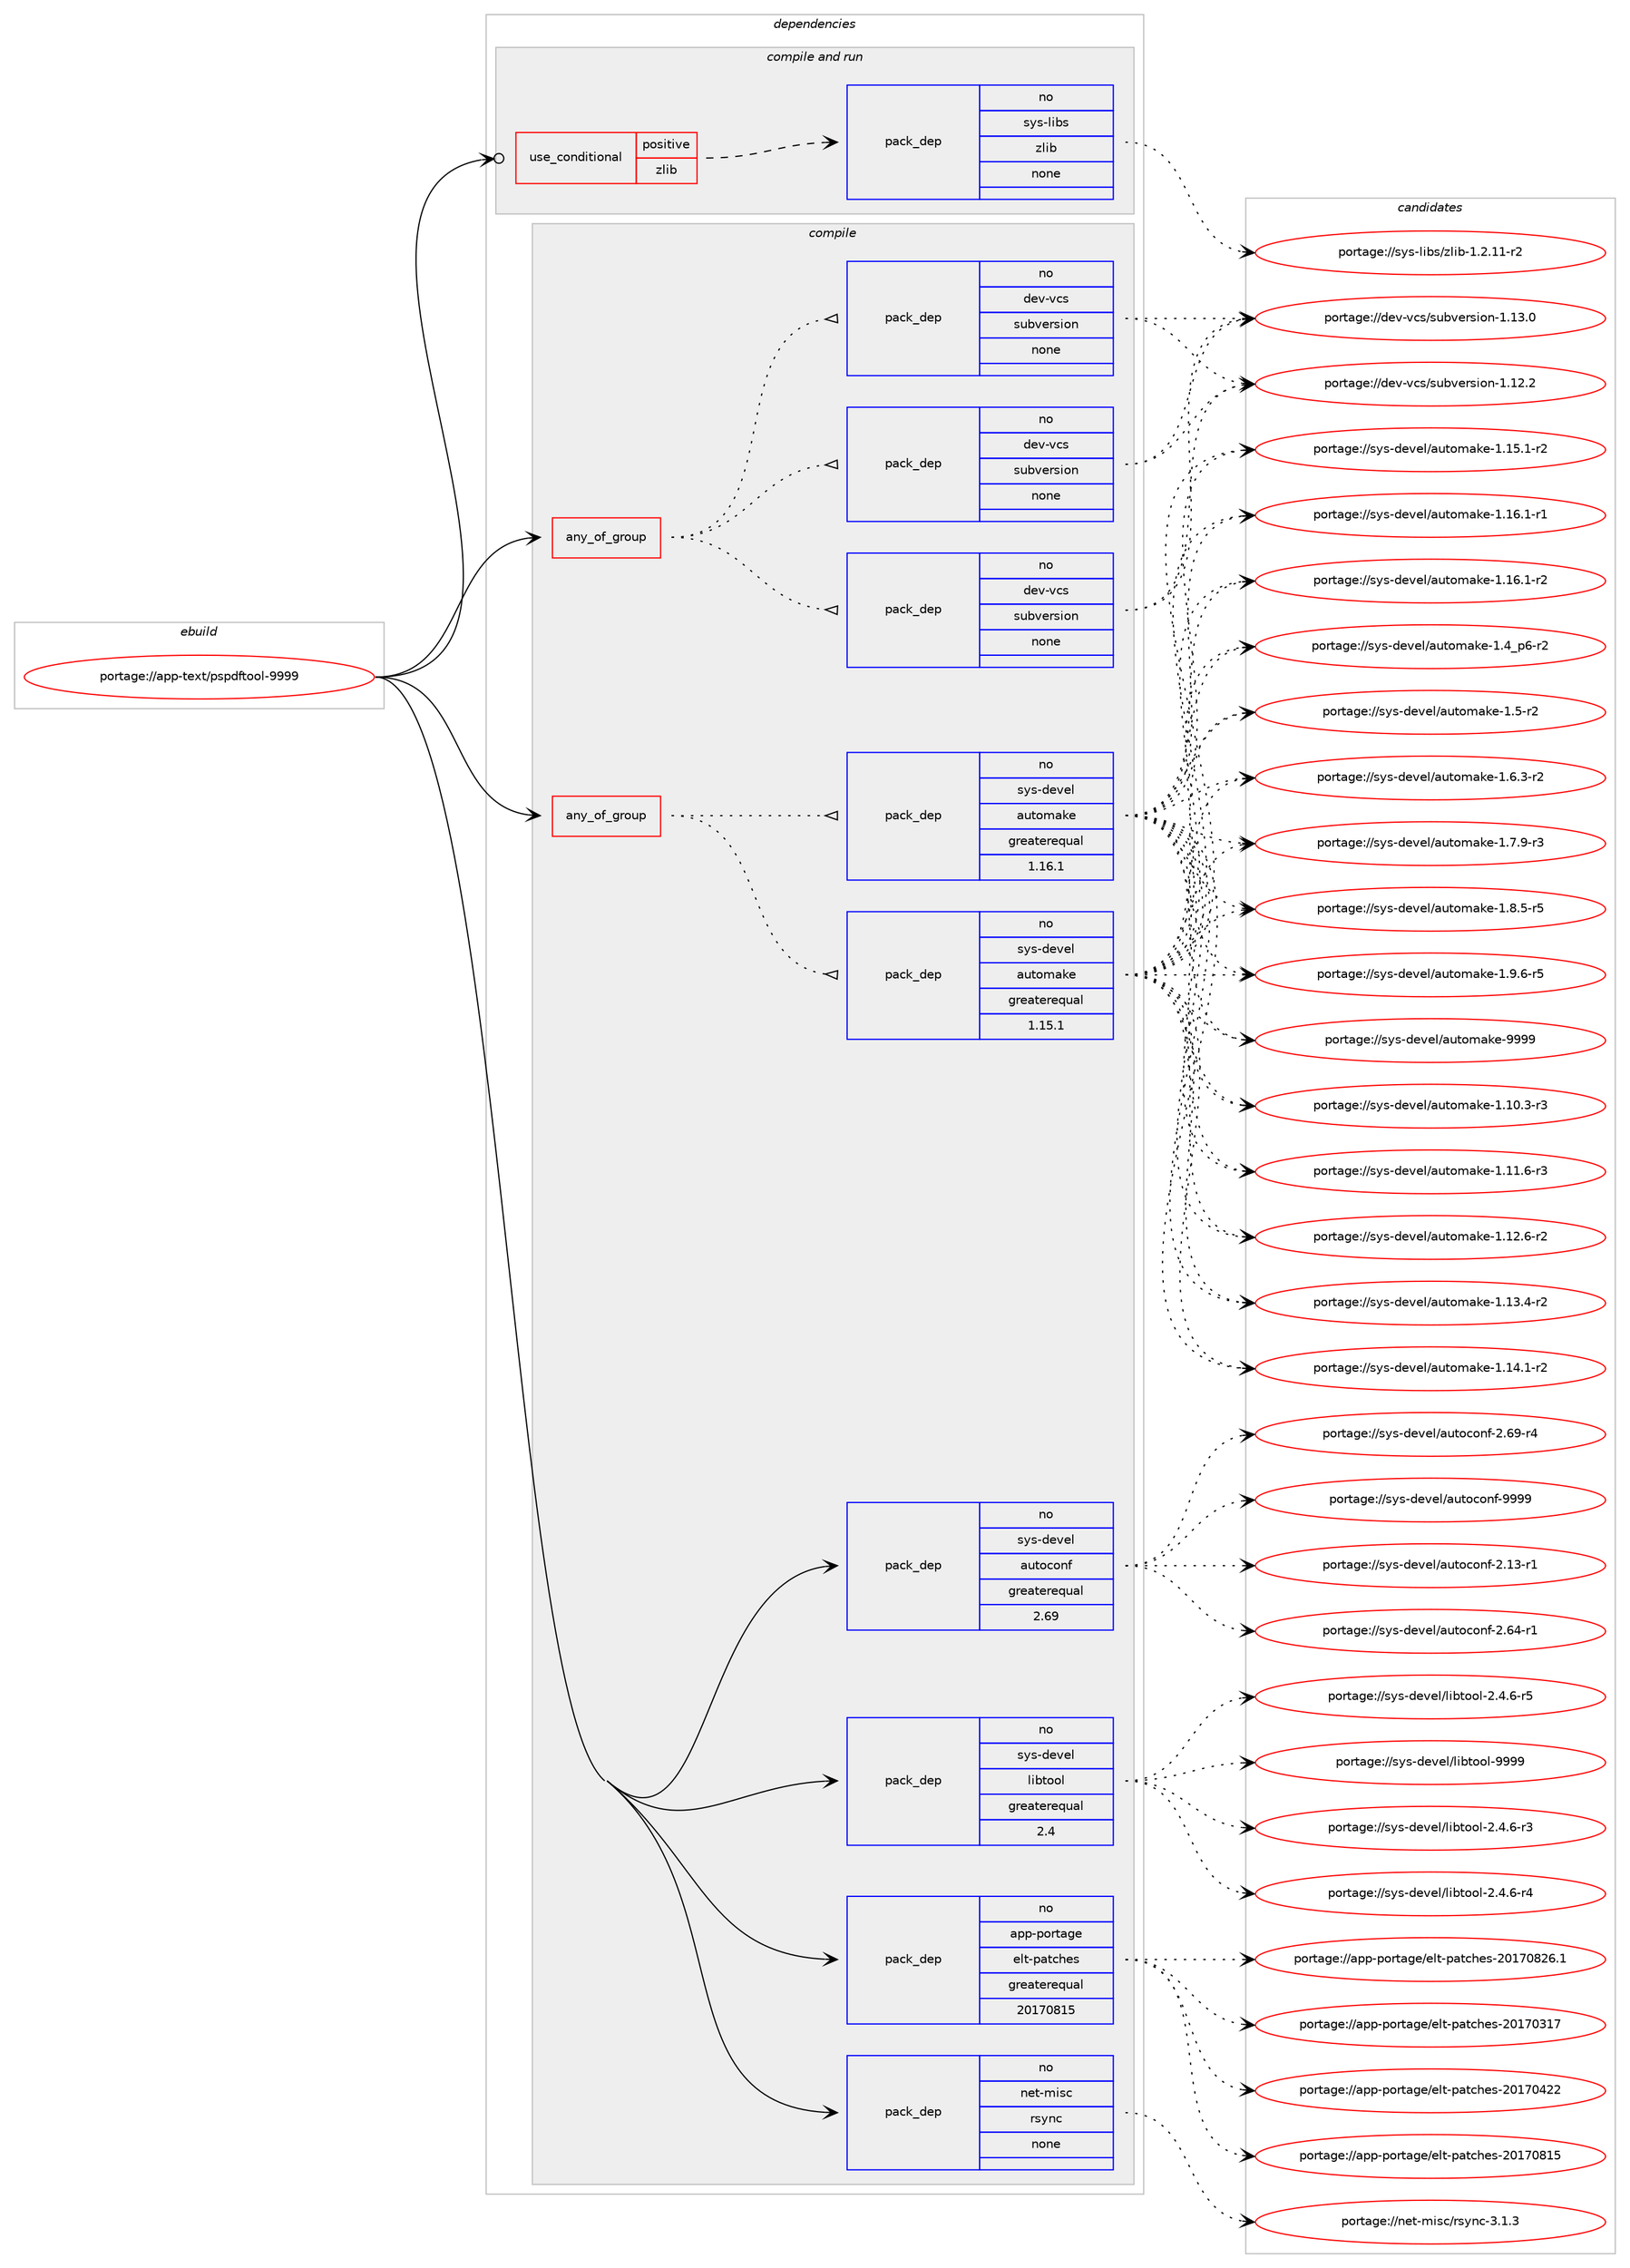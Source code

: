 digraph prolog {

# *************
# Graph options
# *************

newrank=true;
concentrate=true;
compound=true;
graph [rankdir=LR,fontname=Helvetica,fontsize=10,ranksep=1.5];#, ranksep=2.5, nodesep=0.2];
edge  [arrowhead=vee];
node  [fontname=Helvetica,fontsize=10];

# **********
# The ebuild
# **********

subgraph cluster_leftcol {
color=gray;
rank=same;
label=<<i>ebuild</i>>;
id [label="portage://app-text/pspdftool-9999", color=red, width=4, href="../app-text/pspdftool-9999.svg"];
}

# ****************
# The dependencies
# ****************

subgraph cluster_midcol {
color=gray;
label=<<i>dependencies</i>>;
subgraph cluster_compile {
fillcolor="#eeeeee";
style=filled;
label=<<i>compile</i>>;
subgraph any791 {
dependency47134 [label=<<TABLE BORDER="0" CELLBORDER="1" CELLSPACING="0" CELLPADDING="4"><TR><TD CELLPADDING="10">any_of_group</TD></TR></TABLE>>, shape=none, color=red];subgraph pack35047 {
dependency47135 [label=<<TABLE BORDER="0" CELLBORDER="1" CELLSPACING="0" CELLPADDING="4" WIDTH="220"><TR><TD ROWSPAN="6" CELLPADDING="30">pack_dep</TD></TR><TR><TD WIDTH="110">no</TD></TR><TR><TD>dev-vcs</TD></TR><TR><TD>subversion</TD></TR><TR><TD>none</TD></TR><TR><TD></TD></TR></TABLE>>, shape=none, color=blue];
}
dependency47134:e -> dependency47135:w [weight=20,style="dotted",arrowhead="oinv"];
subgraph pack35048 {
dependency47136 [label=<<TABLE BORDER="0" CELLBORDER="1" CELLSPACING="0" CELLPADDING="4" WIDTH="220"><TR><TD ROWSPAN="6" CELLPADDING="30">pack_dep</TD></TR><TR><TD WIDTH="110">no</TD></TR><TR><TD>dev-vcs</TD></TR><TR><TD>subversion</TD></TR><TR><TD>none</TD></TR><TR><TD></TD></TR></TABLE>>, shape=none, color=blue];
}
dependency47134:e -> dependency47136:w [weight=20,style="dotted",arrowhead="oinv"];
subgraph pack35049 {
dependency47137 [label=<<TABLE BORDER="0" CELLBORDER="1" CELLSPACING="0" CELLPADDING="4" WIDTH="220"><TR><TD ROWSPAN="6" CELLPADDING="30">pack_dep</TD></TR><TR><TD WIDTH="110">no</TD></TR><TR><TD>dev-vcs</TD></TR><TR><TD>subversion</TD></TR><TR><TD>none</TD></TR><TR><TD></TD></TR></TABLE>>, shape=none, color=blue];
}
dependency47134:e -> dependency47137:w [weight=20,style="dotted",arrowhead="oinv"];
}
id:e -> dependency47134:w [weight=20,style="solid",arrowhead="vee"];
subgraph any792 {
dependency47138 [label=<<TABLE BORDER="0" CELLBORDER="1" CELLSPACING="0" CELLPADDING="4"><TR><TD CELLPADDING="10">any_of_group</TD></TR></TABLE>>, shape=none, color=red];subgraph pack35050 {
dependency47139 [label=<<TABLE BORDER="0" CELLBORDER="1" CELLSPACING="0" CELLPADDING="4" WIDTH="220"><TR><TD ROWSPAN="6" CELLPADDING="30">pack_dep</TD></TR><TR><TD WIDTH="110">no</TD></TR><TR><TD>sys-devel</TD></TR><TR><TD>automake</TD></TR><TR><TD>greaterequal</TD></TR><TR><TD>1.16.1</TD></TR></TABLE>>, shape=none, color=blue];
}
dependency47138:e -> dependency47139:w [weight=20,style="dotted",arrowhead="oinv"];
subgraph pack35051 {
dependency47140 [label=<<TABLE BORDER="0" CELLBORDER="1" CELLSPACING="0" CELLPADDING="4" WIDTH="220"><TR><TD ROWSPAN="6" CELLPADDING="30">pack_dep</TD></TR><TR><TD WIDTH="110">no</TD></TR><TR><TD>sys-devel</TD></TR><TR><TD>automake</TD></TR><TR><TD>greaterequal</TD></TR><TR><TD>1.15.1</TD></TR></TABLE>>, shape=none, color=blue];
}
dependency47138:e -> dependency47140:w [weight=20,style="dotted",arrowhead="oinv"];
}
id:e -> dependency47138:w [weight=20,style="solid",arrowhead="vee"];
subgraph pack35052 {
dependency47141 [label=<<TABLE BORDER="0" CELLBORDER="1" CELLSPACING="0" CELLPADDING="4" WIDTH="220"><TR><TD ROWSPAN="6" CELLPADDING="30">pack_dep</TD></TR><TR><TD WIDTH="110">no</TD></TR><TR><TD>app-portage</TD></TR><TR><TD>elt-patches</TD></TR><TR><TD>greaterequal</TD></TR><TR><TD>20170815</TD></TR></TABLE>>, shape=none, color=blue];
}
id:e -> dependency47141:w [weight=20,style="solid",arrowhead="vee"];
subgraph pack35053 {
dependency47142 [label=<<TABLE BORDER="0" CELLBORDER="1" CELLSPACING="0" CELLPADDING="4" WIDTH="220"><TR><TD ROWSPAN="6" CELLPADDING="30">pack_dep</TD></TR><TR><TD WIDTH="110">no</TD></TR><TR><TD>net-misc</TD></TR><TR><TD>rsync</TD></TR><TR><TD>none</TD></TR><TR><TD></TD></TR></TABLE>>, shape=none, color=blue];
}
id:e -> dependency47142:w [weight=20,style="solid",arrowhead="vee"];
subgraph pack35054 {
dependency47143 [label=<<TABLE BORDER="0" CELLBORDER="1" CELLSPACING="0" CELLPADDING="4" WIDTH="220"><TR><TD ROWSPAN="6" CELLPADDING="30">pack_dep</TD></TR><TR><TD WIDTH="110">no</TD></TR><TR><TD>sys-devel</TD></TR><TR><TD>autoconf</TD></TR><TR><TD>greaterequal</TD></TR><TR><TD>2.69</TD></TR></TABLE>>, shape=none, color=blue];
}
id:e -> dependency47143:w [weight=20,style="solid",arrowhead="vee"];
subgraph pack35055 {
dependency47144 [label=<<TABLE BORDER="0" CELLBORDER="1" CELLSPACING="0" CELLPADDING="4" WIDTH="220"><TR><TD ROWSPAN="6" CELLPADDING="30">pack_dep</TD></TR><TR><TD WIDTH="110">no</TD></TR><TR><TD>sys-devel</TD></TR><TR><TD>libtool</TD></TR><TR><TD>greaterequal</TD></TR><TR><TD>2.4</TD></TR></TABLE>>, shape=none, color=blue];
}
id:e -> dependency47144:w [weight=20,style="solid",arrowhead="vee"];
}
subgraph cluster_compileandrun {
fillcolor="#eeeeee";
style=filled;
label=<<i>compile and run</i>>;
subgraph cond11267 {
dependency47145 [label=<<TABLE BORDER="0" CELLBORDER="1" CELLSPACING="0" CELLPADDING="4"><TR><TD ROWSPAN="3" CELLPADDING="10">use_conditional</TD></TR><TR><TD>positive</TD></TR><TR><TD>zlib</TD></TR></TABLE>>, shape=none, color=red];
subgraph pack35056 {
dependency47146 [label=<<TABLE BORDER="0" CELLBORDER="1" CELLSPACING="0" CELLPADDING="4" WIDTH="220"><TR><TD ROWSPAN="6" CELLPADDING="30">pack_dep</TD></TR><TR><TD WIDTH="110">no</TD></TR><TR><TD>sys-libs</TD></TR><TR><TD>zlib</TD></TR><TR><TD>none</TD></TR><TR><TD></TD></TR></TABLE>>, shape=none, color=blue];
}
dependency47145:e -> dependency47146:w [weight=20,style="dashed",arrowhead="vee"];
}
id:e -> dependency47145:w [weight=20,style="solid",arrowhead="odotvee"];
}
subgraph cluster_run {
fillcolor="#eeeeee";
style=filled;
label=<<i>run</i>>;
}
}

# **************
# The candidates
# **************

subgraph cluster_choices {
rank=same;
color=gray;
label=<<i>candidates</i>>;

subgraph choice35047 {
color=black;
nodesep=1;
choiceportage1001011184511899115471151179811810111411510511111045494649504650 [label="portage://dev-vcs/subversion-1.12.2", color=red, width=4,href="../dev-vcs/subversion-1.12.2.svg"];
choiceportage1001011184511899115471151179811810111411510511111045494649514648 [label="portage://dev-vcs/subversion-1.13.0", color=red, width=4,href="../dev-vcs/subversion-1.13.0.svg"];
dependency47135:e -> choiceportage1001011184511899115471151179811810111411510511111045494649504650:w [style=dotted,weight="100"];
dependency47135:e -> choiceportage1001011184511899115471151179811810111411510511111045494649514648:w [style=dotted,weight="100"];
}
subgraph choice35048 {
color=black;
nodesep=1;
choiceportage1001011184511899115471151179811810111411510511111045494649504650 [label="portage://dev-vcs/subversion-1.12.2", color=red, width=4,href="../dev-vcs/subversion-1.12.2.svg"];
choiceportage1001011184511899115471151179811810111411510511111045494649514648 [label="portage://dev-vcs/subversion-1.13.0", color=red, width=4,href="../dev-vcs/subversion-1.13.0.svg"];
dependency47136:e -> choiceportage1001011184511899115471151179811810111411510511111045494649504650:w [style=dotted,weight="100"];
dependency47136:e -> choiceportage1001011184511899115471151179811810111411510511111045494649514648:w [style=dotted,weight="100"];
}
subgraph choice35049 {
color=black;
nodesep=1;
choiceportage1001011184511899115471151179811810111411510511111045494649504650 [label="portage://dev-vcs/subversion-1.12.2", color=red, width=4,href="../dev-vcs/subversion-1.12.2.svg"];
choiceportage1001011184511899115471151179811810111411510511111045494649514648 [label="portage://dev-vcs/subversion-1.13.0", color=red, width=4,href="../dev-vcs/subversion-1.13.0.svg"];
dependency47137:e -> choiceportage1001011184511899115471151179811810111411510511111045494649504650:w [style=dotted,weight="100"];
dependency47137:e -> choiceportage1001011184511899115471151179811810111411510511111045494649514648:w [style=dotted,weight="100"];
}
subgraph choice35050 {
color=black;
nodesep=1;
choiceportage11512111545100101118101108479711711611110997107101454946494846514511451 [label="portage://sys-devel/automake-1.10.3-r3", color=red, width=4,href="../sys-devel/automake-1.10.3-r3.svg"];
choiceportage11512111545100101118101108479711711611110997107101454946494946544511451 [label="portage://sys-devel/automake-1.11.6-r3", color=red, width=4,href="../sys-devel/automake-1.11.6-r3.svg"];
choiceportage11512111545100101118101108479711711611110997107101454946495046544511450 [label="portage://sys-devel/automake-1.12.6-r2", color=red, width=4,href="../sys-devel/automake-1.12.6-r2.svg"];
choiceportage11512111545100101118101108479711711611110997107101454946495146524511450 [label="portage://sys-devel/automake-1.13.4-r2", color=red, width=4,href="../sys-devel/automake-1.13.4-r2.svg"];
choiceportage11512111545100101118101108479711711611110997107101454946495246494511450 [label="portage://sys-devel/automake-1.14.1-r2", color=red, width=4,href="../sys-devel/automake-1.14.1-r2.svg"];
choiceportage11512111545100101118101108479711711611110997107101454946495346494511450 [label="portage://sys-devel/automake-1.15.1-r2", color=red, width=4,href="../sys-devel/automake-1.15.1-r2.svg"];
choiceportage11512111545100101118101108479711711611110997107101454946495446494511449 [label="portage://sys-devel/automake-1.16.1-r1", color=red, width=4,href="../sys-devel/automake-1.16.1-r1.svg"];
choiceportage11512111545100101118101108479711711611110997107101454946495446494511450 [label="portage://sys-devel/automake-1.16.1-r2", color=red, width=4,href="../sys-devel/automake-1.16.1-r2.svg"];
choiceportage115121115451001011181011084797117116111109971071014549465295112544511450 [label="portage://sys-devel/automake-1.4_p6-r2", color=red, width=4,href="../sys-devel/automake-1.4_p6-r2.svg"];
choiceportage11512111545100101118101108479711711611110997107101454946534511450 [label="portage://sys-devel/automake-1.5-r2", color=red, width=4,href="../sys-devel/automake-1.5-r2.svg"];
choiceportage115121115451001011181011084797117116111109971071014549465446514511450 [label="portage://sys-devel/automake-1.6.3-r2", color=red, width=4,href="../sys-devel/automake-1.6.3-r2.svg"];
choiceportage115121115451001011181011084797117116111109971071014549465546574511451 [label="portage://sys-devel/automake-1.7.9-r3", color=red, width=4,href="../sys-devel/automake-1.7.9-r3.svg"];
choiceportage115121115451001011181011084797117116111109971071014549465646534511453 [label="portage://sys-devel/automake-1.8.5-r5", color=red, width=4,href="../sys-devel/automake-1.8.5-r5.svg"];
choiceportage115121115451001011181011084797117116111109971071014549465746544511453 [label="portage://sys-devel/automake-1.9.6-r5", color=red, width=4,href="../sys-devel/automake-1.9.6-r5.svg"];
choiceportage115121115451001011181011084797117116111109971071014557575757 [label="portage://sys-devel/automake-9999", color=red, width=4,href="../sys-devel/automake-9999.svg"];
dependency47139:e -> choiceportage11512111545100101118101108479711711611110997107101454946494846514511451:w [style=dotted,weight="100"];
dependency47139:e -> choiceportage11512111545100101118101108479711711611110997107101454946494946544511451:w [style=dotted,weight="100"];
dependency47139:e -> choiceportage11512111545100101118101108479711711611110997107101454946495046544511450:w [style=dotted,weight="100"];
dependency47139:e -> choiceportage11512111545100101118101108479711711611110997107101454946495146524511450:w [style=dotted,weight="100"];
dependency47139:e -> choiceportage11512111545100101118101108479711711611110997107101454946495246494511450:w [style=dotted,weight="100"];
dependency47139:e -> choiceportage11512111545100101118101108479711711611110997107101454946495346494511450:w [style=dotted,weight="100"];
dependency47139:e -> choiceportage11512111545100101118101108479711711611110997107101454946495446494511449:w [style=dotted,weight="100"];
dependency47139:e -> choiceportage11512111545100101118101108479711711611110997107101454946495446494511450:w [style=dotted,weight="100"];
dependency47139:e -> choiceportage115121115451001011181011084797117116111109971071014549465295112544511450:w [style=dotted,weight="100"];
dependency47139:e -> choiceportage11512111545100101118101108479711711611110997107101454946534511450:w [style=dotted,weight="100"];
dependency47139:e -> choiceportage115121115451001011181011084797117116111109971071014549465446514511450:w [style=dotted,weight="100"];
dependency47139:e -> choiceportage115121115451001011181011084797117116111109971071014549465546574511451:w [style=dotted,weight="100"];
dependency47139:e -> choiceportage115121115451001011181011084797117116111109971071014549465646534511453:w [style=dotted,weight="100"];
dependency47139:e -> choiceportage115121115451001011181011084797117116111109971071014549465746544511453:w [style=dotted,weight="100"];
dependency47139:e -> choiceportage115121115451001011181011084797117116111109971071014557575757:w [style=dotted,weight="100"];
}
subgraph choice35051 {
color=black;
nodesep=1;
choiceportage11512111545100101118101108479711711611110997107101454946494846514511451 [label="portage://sys-devel/automake-1.10.3-r3", color=red, width=4,href="../sys-devel/automake-1.10.3-r3.svg"];
choiceportage11512111545100101118101108479711711611110997107101454946494946544511451 [label="portage://sys-devel/automake-1.11.6-r3", color=red, width=4,href="../sys-devel/automake-1.11.6-r3.svg"];
choiceportage11512111545100101118101108479711711611110997107101454946495046544511450 [label="portage://sys-devel/automake-1.12.6-r2", color=red, width=4,href="../sys-devel/automake-1.12.6-r2.svg"];
choiceportage11512111545100101118101108479711711611110997107101454946495146524511450 [label="portage://sys-devel/automake-1.13.4-r2", color=red, width=4,href="../sys-devel/automake-1.13.4-r2.svg"];
choiceportage11512111545100101118101108479711711611110997107101454946495246494511450 [label="portage://sys-devel/automake-1.14.1-r2", color=red, width=4,href="../sys-devel/automake-1.14.1-r2.svg"];
choiceportage11512111545100101118101108479711711611110997107101454946495346494511450 [label="portage://sys-devel/automake-1.15.1-r2", color=red, width=4,href="../sys-devel/automake-1.15.1-r2.svg"];
choiceportage11512111545100101118101108479711711611110997107101454946495446494511449 [label="portage://sys-devel/automake-1.16.1-r1", color=red, width=4,href="../sys-devel/automake-1.16.1-r1.svg"];
choiceportage11512111545100101118101108479711711611110997107101454946495446494511450 [label="portage://sys-devel/automake-1.16.1-r2", color=red, width=4,href="../sys-devel/automake-1.16.1-r2.svg"];
choiceportage115121115451001011181011084797117116111109971071014549465295112544511450 [label="portage://sys-devel/automake-1.4_p6-r2", color=red, width=4,href="../sys-devel/automake-1.4_p6-r2.svg"];
choiceportage11512111545100101118101108479711711611110997107101454946534511450 [label="portage://sys-devel/automake-1.5-r2", color=red, width=4,href="../sys-devel/automake-1.5-r2.svg"];
choiceportage115121115451001011181011084797117116111109971071014549465446514511450 [label="portage://sys-devel/automake-1.6.3-r2", color=red, width=4,href="../sys-devel/automake-1.6.3-r2.svg"];
choiceportage115121115451001011181011084797117116111109971071014549465546574511451 [label="portage://sys-devel/automake-1.7.9-r3", color=red, width=4,href="../sys-devel/automake-1.7.9-r3.svg"];
choiceportage115121115451001011181011084797117116111109971071014549465646534511453 [label="portage://sys-devel/automake-1.8.5-r5", color=red, width=4,href="../sys-devel/automake-1.8.5-r5.svg"];
choiceportage115121115451001011181011084797117116111109971071014549465746544511453 [label="portage://sys-devel/automake-1.9.6-r5", color=red, width=4,href="../sys-devel/automake-1.9.6-r5.svg"];
choiceportage115121115451001011181011084797117116111109971071014557575757 [label="portage://sys-devel/automake-9999", color=red, width=4,href="../sys-devel/automake-9999.svg"];
dependency47140:e -> choiceportage11512111545100101118101108479711711611110997107101454946494846514511451:w [style=dotted,weight="100"];
dependency47140:e -> choiceportage11512111545100101118101108479711711611110997107101454946494946544511451:w [style=dotted,weight="100"];
dependency47140:e -> choiceportage11512111545100101118101108479711711611110997107101454946495046544511450:w [style=dotted,weight="100"];
dependency47140:e -> choiceportage11512111545100101118101108479711711611110997107101454946495146524511450:w [style=dotted,weight="100"];
dependency47140:e -> choiceportage11512111545100101118101108479711711611110997107101454946495246494511450:w [style=dotted,weight="100"];
dependency47140:e -> choiceportage11512111545100101118101108479711711611110997107101454946495346494511450:w [style=dotted,weight="100"];
dependency47140:e -> choiceportage11512111545100101118101108479711711611110997107101454946495446494511449:w [style=dotted,weight="100"];
dependency47140:e -> choiceportage11512111545100101118101108479711711611110997107101454946495446494511450:w [style=dotted,weight="100"];
dependency47140:e -> choiceportage115121115451001011181011084797117116111109971071014549465295112544511450:w [style=dotted,weight="100"];
dependency47140:e -> choiceportage11512111545100101118101108479711711611110997107101454946534511450:w [style=dotted,weight="100"];
dependency47140:e -> choiceportage115121115451001011181011084797117116111109971071014549465446514511450:w [style=dotted,weight="100"];
dependency47140:e -> choiceportage115121115451001011181011084797117116111109971071014549465546574511451:w [style=dotted,weight="100"];
dependency47140:e -> choiceportage115121115451001011181011084797117116111109971071014549465646534511453:w [style=dotted,weight="100"];
dependency47140:e -> choiceportage115121115451001011181011084797117116111109971071014549465746544511453:w [style=dotted,weight="100"];
dependency47140:e -> choiceportage115121115451001011181011084797117116111109971071014557575757:w [style=dotted,weight="100"];
}
subgraph choice35052 {
color=black;
nodesep=1;
choiceportage97112112451121111141169710310147101108116451129711699104101115455048495548514955 [label="portage://app-portage/elt-patches-20170317", color=red, width=4,href="../app-portage/elt-patches-20170317.svg"];
choiceportage97112112451121111141169710310147101108116451129711699104101115455048495548525050 [label="portage://app-portage/elt-patches-20170422", color=red, width=4,href="../app-portage/elt-patches-20170422.svg"];
choiceportage97112112451121111141169710310147101108116451129711699104101115455048495548564953 [label="portage://app-portage/elt-patches-20170815", color=red, width=4,href="../app-portage/elt-patches-20170815.svg"];
choiceportage971121124511211111411697103101471011081164511297116991041011154550484955485650544649 [label="portage://app-portage/elt-patches-20170826.1", color=red, width=4,href="../app-portage/elt-patches-20170826.1.svg"];
dependency47141:e -> choiceportage97112112451121111141169710310147101108116451129711699104101115455048495548514955:w [style=dotted,weight="100"];
dependency47141:e -> choiceportage97112112451121111141169710310147101108116451129711699104101115455048495548525050:w [style=dotted,weight="100"];
dependency47141:e -> choiceportage97112112451121111141169710310147101108116451129711699104101115455048495548564953:w [style=dotted,weight="100"];
dependency47141:e -> choiceportage971121124511211111411697103101471011081164511297116991041011154550484955485650544649:w [style=dotted,weight="100"];
}
subgraph choice35053 {
color=black;
nodesep=1;
choiceportage11010111645109105115994711411512111099455146494651 [label="portage://net-misc/rsync-3.1.3", color=red, width=4,href="../net-misc/rsync-3.1.3.svg"];
dependency47142:e -> choiceportage11010111645109105115994711411512111099455146494651:w [style=dotted,weight="100"];
}
subgraph choice35054 {
color=black;
nodesep=1;
choiceportage1151211154510010111810110847971171161119911111010245504649514511449 [label="portage://sys-devel/autoconf-2.13-r1", color=red, width=4,href="../sys-devel/autoconf-2.13-r1.svg"];
choiceportage1151211154510010111810110847971171161119911111010245504654524511449 [label="portage://sys-devel/autoconf-2.64-r1", color=red, width=4,href="../sys-devel/autoconf-2.64-r1.svg"];
choiceportage1151211154510010111810110847971171161119911111010245504654574511452 [label="portage://sys-devel/autoconf-2.69-r4", color=red, width=4,href="../sys-devel/autoconf-2.69-r4.svg"];
choiceportage115121115451001011181011084797117116111991111101024557575757 [label="portage://sys-devel/autoconf-9999", color=red, width=4,href="../sys-devel/autoconf-9999.svg"];
dependency47143:e -> choiceportage1151211154510010111810110847971171161119911111010245504649514511449:w [style=dotted,weight="100"];
dependency47143:e -> choiceportage1151211154510010111810110847971171161119911111010245504654524511449:w [style=dotted,weight="100"];
dependency47143:e -> choiceportage1151211154510010111810110847971171161119911111010245504654574511452:w [style=dotted,weight="100"];
dependency47143:e -> choiceportage115121115451001011181011084797117116111991111101024557575757:w [style=dotted,weight="100"];
}
subgraph choice35055 {
color=black;
nodesep=1;
choiceportage1151211154510010111810110847108105981161111111084550465246544511451 [label="portage://sys-devel/libtool-2.4.6-r3", color=red, width=4,href="../sys-devel/libtool-2.4.6-r3.svg"];
choiceportage1151211154510010111810110847108105981161111111084550465246544511452 [label="portage://sys-devel/libtool-2.4.6-r4", color=red, width=4,href="../sys-devel/libtool-2.4.6-r4.svg"];
choiceportage1151211154510010111810110847108105981161111111084550465246544511453 [label="portage://sys-devel/libtool-2.4.6-r5", color=red, width=4,href="../sys-devel/libtool-2.4.6-r5.svg"];
choiceportage1151211154510010111810110847108105981161111111084557575757 [label="portage://sys-devel/libtool-9999", color=red, width=4,href="../sys-devel/libtool-9999.svg"];
dependency47144:e -> choiceportage1151211154510010111810110847108105981161111111084550465246544511451:w [style=dotted,weight="100"];
dependency47144:e -> choiceportage1151211154510010111810110847108105981161111111084550465246544511452:w [style=dotted,weight="100"];
dependency47144:e -> choiceportage1151211154510010111810110847108105981161111111084550465246544511453:w [style=dotted,weight="100"];
dependency47144:e -> choiceportage1151211154510010111810110847108105981161111111084557575757:w [style=dotted,weight="100"];
}
subgraph choice35056 {
color=black;
nodesep=1;
choiceportage11512111545108105981154712210810598454946504649494511450 [label="portage://sys-libs/zlib-1.2.11-r2", color=red, width=4,href="../sys-libs/zlib-1.2.11-r2.svg"];
dependency47146:e -> choiceportage11512111545108105981154712210810598454946504649494511450:w [style=dotted,weight="100"];
}
}

}
